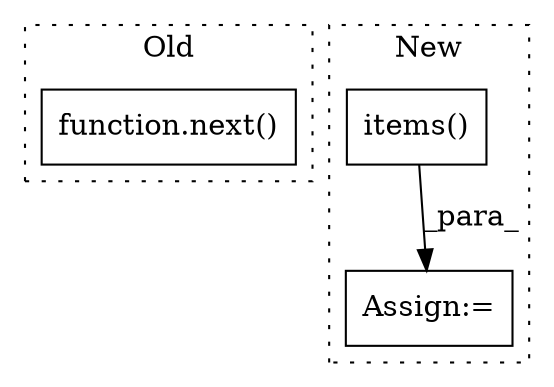 digraph G {
subgraph cluster0 {
1 [label="function.next()" a="75" s="2040,2061" l="5,1" shape="box"];
label = "Old";
style="dotted";
}
subgraph cluster1 {
2 [label="items()" a="75" s="2156" l="32" shape="box"];
3 [label="Assign:=" a="68" s="2121" l="3" shape="box"];
label = "New";
style="dotted";
}
2 -> 3 [label="_para_"];
}